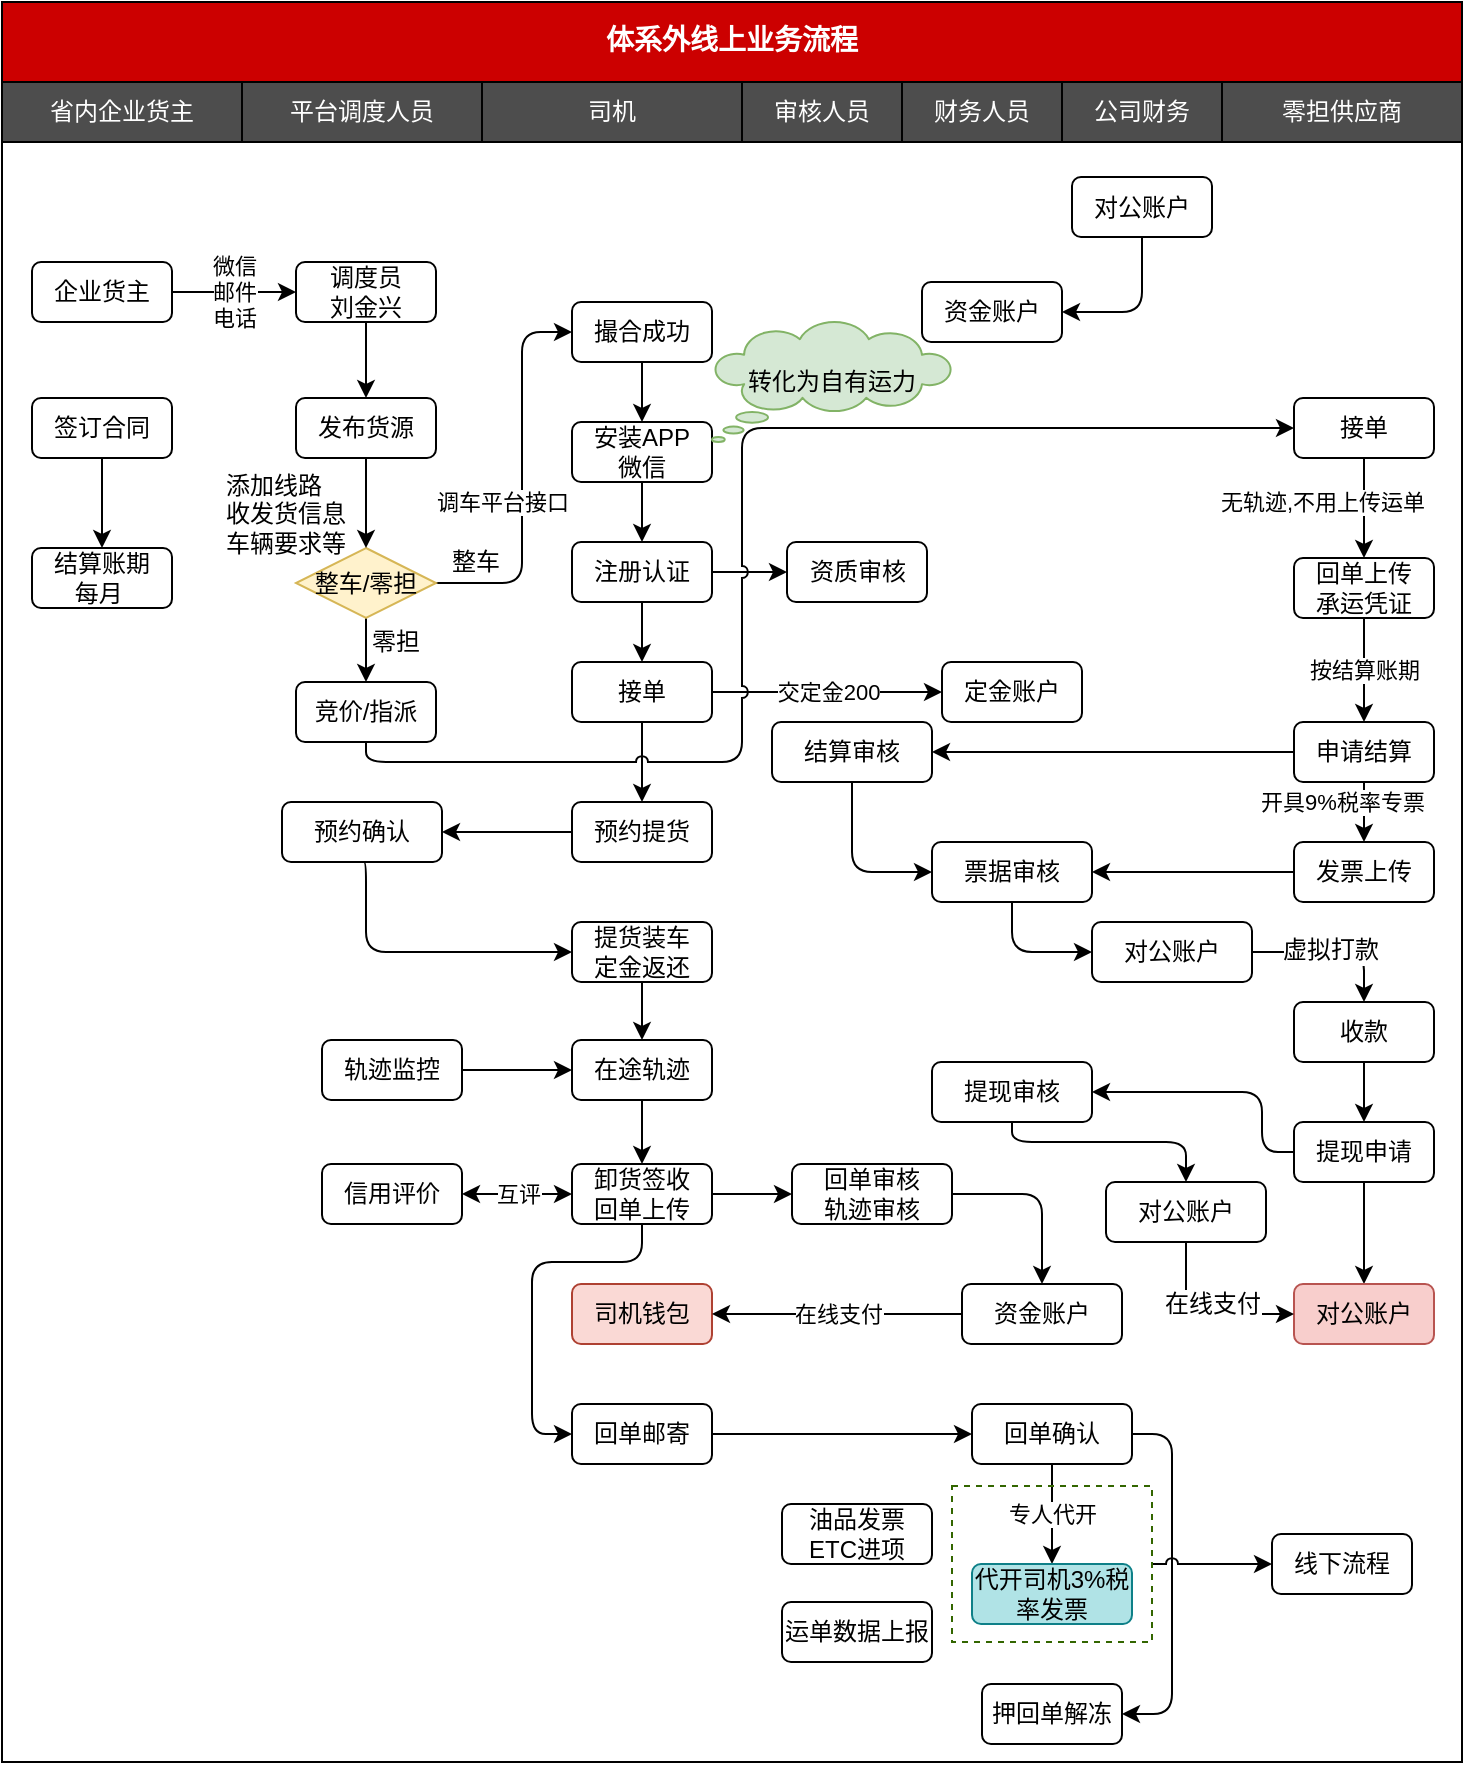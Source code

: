 <mxfile version="12.4.7" type="github">
  <diagram id="GqhF5LSO889hNfZmh-d_" name="第 1 页">
    <mxGraphModel dx="854" dy="478" grid="1" gridSize="10" guides="1" tooltips="1" connect="1" arrows="1" fold="1" page="1" pageScale="1" pageWidth="827" pageHeight="1169" math="0" shadow="0">
      <root>
        <mxCell id="0"/>
        <mxCell id="1" parent="0"/>
        <mxCell id="aDIp891v4BjhqhOBZq3--1" value="" style="rounded=0;whiteSpace=wrap;html=1;fontFamily=Courier New;fillColor=none;" parent="1" vertex="1">
          <mxGeometry x="80" y="120" width="730" height="810" as="geometry"/>
        </mxCell>
        <mxCell id="aDIp891v4BjhqhOBZq3--2" value="平台调度人员" style="rounded=0;whiteSpace=wrap;html=1;fillColor=#4D4D4D;fontColor=#FFFFFF;" parent="1" vertex="1">
          <mxGeometry x="200" y="90" width="120" height="30" as="geometry"/>
        </mxCell>
        <mxCell id="aDIp891v4BjhqhOBZq3--3" value="&lt;span style=&quot;white-space: normal&quot;&gt;司机&lt;/span&gt;" style="rounded=0;whiteSpace=wrap;html=1;fillColor=#4D4D4D;fontColor=#FFFFFF;" parent="1" vertex="1">
          <mxGeometry x="320" y="90" width="130" height="30" as="geometry"/>
        </mxCell>
        <mxCell id="aDIp891v4BjhqhOBZq3--4" value="审核人员" style="rounded=0;whiteSpace=wrap;html=1;fillColor=#4D4D4D;fontColor=#FFFFFF;" parent="1" vertex="1">
          <mxGeometry x="450" y="90" width="80" height="30" as="geometry"/>
        </mxCell>
        <mxCell id="aDIp891v4BjhqhOBZq3--5" value="体系外线上业务流程" style="rounded=0;whiteSpace=wrap;html=1;fillColor=#CC0000;fontColor=#FFFFFF;fontSize=14;fontStyle=1;fontFamily=Courier New;" parent="1" vertex="1">
          <mxGeometry x="80" y="50" width="730" height="40" as="geometry"/>
        </mxCell>
        <mxCell id="RPxg59pZoOXV4Jbev6hW-3" value="微信&lt;br&gt;邮件&lt;br&gt;电话" style="edgeStyle=orthogonalEdgeStyle;rounded=1;jumpStyle=arc;orthogonalLoop=1;jettySize=auto;html=1;entryX=0;entryY=0.5;entryDx=0;entryDy=0;startArrow=none;startFill=0;endArrow=classic;endFill=1;" parent="1" source="aDIp891v4BjhqhOBZq3--6" target="aDIp891v4BjhqhOBZq3--11" edge="1">
          <mxGeometry relative="1" as="geometry"/>
        </mxCell>
        <mxCell id="aDIp891v4BjhqhOBZq3--6" value="企业货主" style="rounded=1;whiteSpace=wrap;html=1;" parent="1" vertex="1">
          <mxGeometry x="95" y="180" width="70" height="30" as="geometry"/>
        </mxCell>
        <mxCell id="aDIp891v4BjhqhOBZq3--7" value="省内企业货主" style="rounded=0;whiteSpace=wrap;html=1;fillColor=#4D4D4D;fontColor=#FFFFFF;" parent="1" vertex="1">
          <mxGeometry x="80" y="90" width="120" height="30" as="geometry"/>
        </mxCell>
        <mxCell id="aDIp891v4BjhqhOBZq3--59" style="edgeStyle=orthogonalEdgeStyle;rounded=0;orthogonalLoop=1;jettySize=auto;html=1;entryX=0.5;entryY=0;entryDx=0;entryDy=0;" parent="1" source="aDIp891v4BjhqhOBZq3--11" target="aDIp891v4BjhqhOBZq3--58" edge="1">
          <mxGeometry relative="1" as="geometry"/>
        </mxCell>
        <mxCell id="aDIp891v4BjhqhOBZq3--11" value="调度员&lt;br&gt;刘金兴" style="rounded=1;whiteSpace=wrap;html=1;" parent="1" vertex="1">
          <mxGeometry x="227" y="180" width="70" height="30" as="geometry"/>
        </mxCell>
        <mxCell id="aDIp891v4BjhqhOBZq3--12" value="零担供应商" style="rounded=0;whiteSpace=wrap;html=1;fillColor=#4D4D4D;fontColor=#FFFFFF;" parent="1" vertex="1">
          <mxGeometry x="690" y="90" width="120" height="30" as="geometry"/>
        </mxCell>
        <mxCell id="aDIp891v4BjhqhOBZq3--14" value="按结算账期" style="edgeStyle=orthogonalEdgeStyle;rounded=1;comic=0;jumpStyle=gap;jumpSize=6;orthogonalLoop=1;jettySize=auto;html=1;shadow=0;exitX=0.5;exitY=1;exitDx=0;exitDy=0;" parent="1" source="aDIp891v4BjhqhOBZq3--98" target="aDIp891v4BjhqhOBZq3--19" edge="1">
          <mxGeometry relative="1" as="geometry">
            <mxPoint x="761" y="340" as="sourcePoint"/>
          </mxGeometry>
        </mxCell>
        <mxCell id="aDIp891v4BjhqhOBZq3--136" style="edgeStyle=orthogonalEdgeStyle;rounded=1;jumpStyle=arc;orthogonalLoop=1;jettySize=auto;html=1;entryX=1;entryY=0.5;entryDx=0;entryDy=0;exitX=0;exitY=0.5;exitDx=0;exitDy=0;" parent="1" source="aDIp891v4BjhqhOBZq3--19" target="aDIp891v4BjhqhOBZq3--25" edge="1">
          <mxGeometry relative="1" as="geometry">
            <mxPoint x="710" y="425" as="sourcePoint"/>
          </mxGeometry>
        </mxCell>
        <mxCell id="aDIp891v4BjhqhOBZq3--145" value="开具9%税率专票" style="edgeStyle=orthogonalEdgeStyle;rounded=1;jumpStyle=arc;orthogonalLoop=1;jettySize=auto;html=1;" parent="1" source="aDIp891v4BjhqhOBZq3--19" target="aDIp891v4BjhqhOBZq3--140" edge="1">
          <mxGeometry x="0.2" y="-11" relative="1" as="geometry">
            <mxPoint as="offset"/>
          </mxGeometry>
        </mxCell>
        <mxCell id="aDIp891v4BjhqhOBZq3--19" value="申请结算" style="rounded=1;whiteSpace=wrap;html=1;" parent="1" vertex="1">
          <mxGeometry x="726" y="410" width="70" height="30" as="geometry"/>
        </mxCell>
        <mxCell id="aDIp891v4BjhqhOBZq3--138" style="edgeStyle=orthogonalEdgeStyle;rounded=1;jumpStyle=arc;orthogonalLoop=1;jettySize=auto;html=1;entryX=0;entryY=0.5;entryDx=0;entryDy=0;exitX=0.5;exitY=1;exitDx=0;exitDy=0;" parent="1" source="aDIp891v4BjhqhOBZq3--25" target="aDIp891v4BjhqhOBZq3--37" edge="1">
          <mxGeometry relative="1" as="geometry"/>
        </mxCell>
        <mxCell id="aDIp891v4BjhqhOBZq3--25" value="结算审核" style="rounded=1;whiteSpace=wrap;html=1;" parent="1" vertex="1">
          <mxGeometry x="465" y="410" width="80" height="30" as="geometry"/>
        </mxCell>
        <mxCell id="RPxg59pZoOXV4Jbev6hW-2" style="edgeStyle=orthogonalEdgeStyle;rounded=1;jumpStyle=arc;orthogonalLoop=1;jettySize=auto;html=1;entryX=0.5;entryY=0;entryDx=0;entryDy=0;startArrow=none;startFill=0;endArrow=classic;endFill=1;" parent="1" source="aDIp891v4BjhqhOBZq3--26" target="RPxg59pZoOXV4Jbev6hW-1" edge="1">
          <mxGeometry relative="1" as="geometry"/>
        </mxCell>
        <mxCell id="aDIp891v4BjhqhOBZq3--26" value="签订合同" style="rounded=1;whiteSpace=wrap;html=1;" parent="1" vertex="1">
          <mxGeometry x="95" y="248" width="70" height="30" as="geometry"/>
        </mxCell>
        <mxCell id="aDIp891v4BjhqhOBZq3--69" style="edgeStyle=orthogonalEdgeStyle;rounded=1;orthogonalLoop=1;jettySize=auto;html=1;entryX=0.5;entryY=0;entryDx=0;entryDy=0;" parent="1" source="aDIp891v4BjhqhOBZq3--30" target="aDIp891v4BjhqhOBZq3--68" edge="1">
          <mxGeometry relative="1" as="geometry"/>
        </mxCell>
        <mxCell id="aDIp891v4BjhqhOBZq3--30" value="撮合成功" style="rounded=1;whiteSpace=wrap;html=1;" parent="1" vertex="1">
          <mxGeometry x="365" y="200" width="70" height="30" as="geometry"/>
        </mxCell>
        <mxCell id="aDIp891v4BjhqhOBZq3--104" style="edgeStyle=orthogonalEdgeStyle;rounded=1;orthogonalLoop=1;jettySize=auto;html=1;" parent="1" source="aDIp891v4BjhqhOBZq3--32" target="aDIp891v4BjhqhOBZq3--74" edge="1">
          <mxGeometry relative="1" as="geometry"/>
        </mxCell>
        <mxCell id="aDIp891v4BjhqhOBZq3--111" style="edgeStyle=orthogonalEdgeStyle;rounded=1;jumpStyle=arc;orthogonalLoop=1;jettySize=auto;html=1;entryX=0;entryY=0.5;entryDx=0;entryDy=0;" parent="1" source="aDIp891v4BjhqhOBZq3--32" target="aDIp891v4BjhqhOBZq3--72" edge="1">
          <mxGeometry relative="1" as="geometry"/>
        </mxCell>
        <mxCell id="aDIp891v4BjhqhOBZq3--32" value="注册认证" style="rounded=1;whiteSpace=wrap;html=1;" parent="1" vertex="1">
          <mxGeometry x="365" y="320" width="70" height="30" as="geometry"/>
        </mxCell>
        <mxCell id="aDIp891v4BjhqhOBZq3--70" style="edgeStyle=orthogonalEdgeStyle;rounded=1;orthogonalLoop=1;jettySize=auto;html=1;entryX=0;entryY=0.5;entryDx=0;entryDy=0;" parent="1" source="aDIp891v4BjhqhOBZq3--35" target="aDIp891v4BjhqhOBZq3--44" edge="1">
          <mxGeometry relative="1" as="geometry"/>
        </mxCell>
        <mxCell id="aDIp891v4BjhqhOBZq3--153" style="edgeStyle=orthogonalEdgeStyle;rounded=1;jumpStyle=arc;orthogonalLoop=1;jettySize=auto;html=1;entryX=0;entryY=0.5;entryDx=0;entryDy=0;startArrow=none;startFill=0;" parent="1" source="aDIp891v4BjhqhOBZq3--35" target="aDIp891v4BjhqhOBZq3--47" edge="1">
          <mxGeometry relative="1" as="geometry">
            <Array as="points">
              <mxPoint x="400" y="680"/>
              <mxPoint x="345" y="680"/>
              <mxPoint x="345" y="766"/>
            </Array>
          </mxGeometry>
        </mxCell>
        <mxCell id="aDIp891v4BjhqhOBZq3--35" value="卸货签收&lt;br&gt;回单上传" style="rounded=1;whiteSpace=wrap;html=1;" parent="1" vertex="1">
          <mxGeometry x="365" y="631" width="70" height="30" as="geometry"/>
        </mxCell>
        <mxCell id="RPxg59pZoOXV4Jbev6hW-13" value="" style="edgeStyle=orthogonalEdgeStyle;rounded=1;jumpStyle=arc;orthogonalLoop=1;jettySize=auto;html=1;startArrow=none;startFill=0;endArrow=classic;endFill=1;" parent="1" source="aDIp891v4BjhqhOBZq3--36" target="RPxg59pZoOXV4Jbev6hW-12" edge="1">
          <mxGeometry relative="1" as="geometry"/>
        </mxCell>
        <mxCell id="aDIp891v4BjhqhOBZq3--36" value="收款" style="rounded=1;whiteSpace=wrap;html=1;" parent="1" vertex="1">
          <mxGeometry x="726" y="550" width="70" height="30" as="geometry"/>
        </mxCell>
        <mxCell id="RPxg59pZoOXV4Jbev6hW-14" style="edgeStyle=orthogonalEdgeStyle;rounded=1;jumpStyle=arc;orthogonalLoop=1;jettySize=auto;html=1;entryX=1;entryY=0.5;entryDx=0;entryDy=0;startArrow=none;startFill=0;endArrow=classic;endFill=1;" parent="1" source="RPxg59pZoOXV4Jbev6hW-12" target="RPxg59pZoOXV4Jbev6hW-15" edge="1">
          <mxGeometry relative="1" as="geometry">
            <Array as="points">
              <mxPoint x="710" y="625"/>
              <mxPoint x="710" y="595"/>
            </Array>
          </mxGeometry>
        </mxCell>
        <mxCell id="RPxg59pZoOXV4Jbev6hW-18" value="" style="edgeStyle=orthogonalEdgeStyle;rounded=1;jumpStyle=arc;orthogonalLoop=1;jettySize=auto;html=1;startArrow=none;startFill=0;endArrow=classic;endFill=1;" parent="1" source="RPxg59pZoOXV4Jbev6hW-12" target="RPxg59pZoOXV4Jbev6hW-17" edge="1">
          <mxGeometry relative="1" as="geometry"/>
        </mxCell>
        <mxCell id="RPxg59pZoOXV4Jbev6hW-12" value="提现申请" style="rounded=1;whiteSpace=wrap;html=1;" parent="1" vertex="1">
          <mxGeometry x="726" y="610" width="70" height="30" as="geometry"/>
        </mxCell>
        <mxCell id="RPxg59pZoOXV4Jbev6hW-17" value="对公账户" style="rounded=1;whiteSpace=wrap;html=1;fillColor=#f8cecc;strokeColor=#b85450;" parent="1" vertex="1">
          <mxGeometry x="726" y="691" width="70" height="30" as="geometry"/>
        </mxCell>
        <mxCell id="aDIp891v4BjhqhOBZq3--149" style="edgeStyle=orthogonalEdgeStyle;rounded=1;jumpStyle=arc;orthogonalLoop=1;jettySize=auto;html=1;exitX=0.5;exitY=1;exitDx=0;exitDy=0;entryX=0;entryY=0.5;entryDx=0;entryDy=0;" parent="1" source="aDIp891v4BjhqhOBZq3--37" target="aDIp891v4BjhqhOBZq3--148" edge="1">
          <mxGeometry relative="1" as="geometry"/>
        </mxCell>
        <mxCell id="aDIp891v4BjhqhOBZq3--37" value="票据审核" style="rounded=1;whiteSpace=wrap;html=1;" parent="1" vertex="1">
          <mxGeometry x="545" y="470" width="80" height="30" as="geometry"/>
        </mxCell>
        <mxCell id="aDIp891v4BjhqhOBZq3--61" value="调车平台接口" style="edgeStyle=orthogonalEdgeStyle;rounded=1;orthogonalLoop=1;jettySize=auto;html=1;entryX=0;entryY=0.5;entryDx=0;entryDy=0;exitX=1;exitY=0.5;exitDx=0;exitDy=0;" parent="1" source="aDIp891v4BjhqhOBZq3--38" target="aDIp891v4BjhqhOBZq3--30" edge="1">
          <mxGeometry x="-0.134" y="10" relative="1" as="geometry">
            <mxPoint x="365" y="153" as="targetPoint"/>
            <Array as="points">
              <mxPoint x="297" y="340"/>
              <mxPoint x="340" y="340"/>
              <mxPoint x="340" y="215"/>
            </Array>
            <mxPoint as="offset"/>
          </mxGeometry>
        </mxCell>
        <mxCell id="aDIp891v4BjhqhOBZq3--121" style="edgeStyle=orthogonalEdgeStyle;rounded=1;jumpStyle=arc;orthogonalLoop=1;jettySize=auto;html=1;entryX=0.5;entryY=0;entryDx=0;entryDy=0;" parent="1" source="aDIp891v4BjhqhOBZq3--38" target="aDIp891v4BjhqhOBZq3--120" edge="1">
          <mxGeometry relative="1" as="geometry"/>
        </mxCell>
        <mxCell id="aDIp891v4BjhqhOBZq3--38" value="整车/零担" style="rhombus;whiteSpace=wrap;html=1;strokeColor=#d6b656;fillColor=#fff2cc;" parent="1" vertex="1">
          <mxGeometry x="227" y="323" width="70" height="35" as="geometry"/>
        </mxCell>
        <mxCell id="aDIp891v4BjhqhOBZq3--115" style="edgeStyle=orthogonalEdgeStyle;rounded=1;jumpStyle=arc;orthogonalLoop=1;jettySize=auto;html=1;entryX=0.5;entryY=0;entryDx=0;entryDy=0;" parent="1" source="aDIp891v4BjhqhOBZq3--44" target="aDIp891v4BjhqhOBZq3--88" edge="1">
          <mxGeometry relative="1" as="geometry"/>
        </mxCell>
        <mxCell id="aDIp891v4BjhqhOBZq3--44" value="回单审核&lt;br&gt;轨迹审核" style="rounded=1;whiteSpace=wrap;html=1;" parent="1" vertex="1">
          <mxGeometry x="475" y="631" width="80" height="30" as="geometry"/>
        </mxCell>
        <mxCell id="aDIp891v4BjhqhOBZq3--45" value="司机钱包" style="rounded=1;whiteSpace=wrap;html=1;fillColor=#fad9d5;strokeColor=#ae4132;" parent="1" vertex="1">
          <mxGeometry x="365" y="691" width="70" height="30" as="geometry"/>
        </mxCell>
        <mxCell id="aDIp891v4BjhqhOBZq3--92" style="edgeStyle=orthogonalEdgeStyle;rounded=1;orthogonalLoop=1;jettySize=auto;html=1;entryX=0;entryY=0.5;entryDx=0;entryDy=0;" parent="1" source="aDIp891v4BjhqhOBZq3--47" target="aDIp891v4BjhqhOBZq3--53" edge="1">
          <mxGeometry relative="1" as="geometry"/>
        </mxCell>
        <mxCell id="aDIp891v4BjhqhOBZq3--47" value="回单邮寄" style="rounded=1;whiteSpace=wrap;html=1;" parent="1" vertex="1">
          <mxGeometry x="365" y="751" width="70" height="30" as="geometry"/>
        </mxCell>
        <mxCell id="aDIp891v4BjhqhOBZq3--52" value="专人代开" style="edgeStyle=orthogonalEdgeStyle;rounded=1;comic=0;jumpStyle=gap;jumpSize=6;orthogonalLoop=1;jettySize=auto;html=1;shadow=0;startArrow=none;startFill=0;strokeColor=#000000;" parent="1" source="aDIp891v4BjhqhOBZq3--53" target="aDIp891v4BjhqhOBZq3--54" edge="1">
          <mxGeometry relative="1" as="geometry"/>
        </mxCell>
        <mxCell id="aDIp891v4BjhqhOBZq3--94" style="edgeStyle=orthogonalEdgeStyle;rounded=1;orthogonalLoop=1;jettySize=auto;html=1;entryX=1;entryY=0.5;entryDx=0;entryDy=0;" parent="1" source="aDIp891v4BjhqhOBZq3--53" target="aDIp891v4BjhqhOBZq3--93" edge="1">
          <mxGeometry relative="1" as="geometry">
            <Array as="points">
              <mxPoint x="665" y="766"/>
              <mxPoint x="665" y="906"/>
            </Array>
          </mxGeometry>
        </mxCell>
        <mxCell id="aDIp891v4BjhqhOBZq3--53" value="回单确认" style="rounded=1;whiteSpace=wrap;html=1;" parent="1" vertex="1">
          <mxGeometry x="565" y="751" width="80" height="30" as="geometry"/>
        </mxCell>
        <mxCell id="aDIp891v4BjhqhOBZq3--54" value="代开司机3%税率发票" style="rounded=1;whiteSpace=wrap;html=1;fillColor=#b0e3e6;strokeColor=#0e8088;" parent="1" vertex="1">
          <mxGeometry x="565" y="831" width="80" height="30" as="geometry"/>
        </mxCell>
        <mxCell id="aDIp891v4BjhqhOBZq3--60" style="edgeStyle=orthogonalEdgeStyle;rounded=0;orthogonalLoop=1;jettySize=auto;html=1;entryX=0.5;entryY=0;entryDx=0;entryDy=0;" parent="1" source="aDIp891v4BjhqhOBZq3--58" target="aDIp891v4BjhqhOBZq3--38" edge="1">
          <mxGeometry relative="1" as="geometry"/>
        </mxCell>
        <mxCell id="aDIp891v4BjhqhOBZq3--58" value="发布货源" style="rounded=1;whiteSpace=wrap;html=1;" parent="1" vertex="1">
          <mxGeometry x="227" y="248" width="70" height="30" as="geometry"/>
        </mxCell>
        <mxCell id="aDIp891v4BjhqhOBZq3--63" value="整车" style="text;html=1;strokeColor=none;fillColor=none;align=center;verticalAlign=middle;whiteSpace=wrap;rounded=0;" parent="1" vertex="1">
          <mxGeometry x="297" y="320" width="40" height="20" as="geometry"/>
        </mxCell>
        <mxCell id="aDIp891v4BjhqhOBZq3--71" style="edgeStyle=orthogonalEdgeStyle;rounded=1;orthogonalLoop=1;jettySize=auto;html=1;entryX=0.5;entryY=0;entryDx=0;entryDy=0;" parent="1" source="aDIp891v4BjhqhOBZq3--68" target="aDIp891v4BjhqhOBZq3--32" edge="1">
          <mxGeometry relative="1" as="geometry"/>
        </mxCell>
        <mxCell id="aDIp891v4BjhqhOBZq3--68" value="安装APP&lt;br&gt;微信" style="rounded=1;whiteSpace=wrap;html=1;" parent="1" vertex="1">
          <mxGeometry x="365" y="260" width="70" height="30" as="geometry"/>
        </mxCell>
        <mxCell id="aDIp891v4BjhqhOBZq3--72" value="资质审核" style="rounded=1;whiteSpace=wrap;html=1;" parent="1" vertex="1">
          <mxGeometry x="472.5" y="320" width="70" height="30" as="geometry"/>
        </mxCell>
        <mxCell id="aDIp891v4BjhqhOBZq3--77" value="" style="edgeStyle=orthogonalEdgeStyle;rounded=1;orthogonalLoop=1;jettySize=auto;html=1;" parent="1" source="aDIp891v4BjhqhOBZq3--74" target="aDIp891v4BjhqhOBZq3--76" edge="1">
          <mxGeometry relative="1" as="geometry"/>
        </mxCell>
        <mxCell id="aDIp891v4BjhqhOBZq3--81" value="交定金200" style="edgeStyle=orthogonalEdgeStyle;rounded=1;orthogonalLoop=1;jettySize=auto;html=1;entryX=0;entryY=0.5;entryDx=0;entryDy=0;" parent="1" source="aDIp891v4BjhqhOBZq3--74" target="aDIp891v4BjhqhOBZq3--80" edge="1">
          <mxGeometry relative="1" as="geometry"/>
        </mxCell>
        <mxCell id="aDIp891v4BjhqhOBZq3--74" value="接单" style="rounded=1;whiteSpace=wrap;html=1;" parent="1" vertex="1">
          <mxGeometry x="365" y="380" width="70" height="30" as="geometry"/>
        </mxCell>
        <mxCell id="aDIp891v4BjhqhOBZq3--79" style="edgeStyle=orthogonalEdgeStyle;rounded=1;orthogonalLoop=1;jettySize=auto;html=1;entryX=1;entryY=0.5;entryDx=0;entryDy=0;" parent="1" source="aDIp891v4BjhqhOBZq3--76" target="aDIp891v4BjhqhOBZq3--78" edge="1">
          <mxGeometry relative="1" as="geometry"/>
        </mxCell>
        <mxCell id="aDIp891v4BjhqhOBZq3--76" value="预约提货" style="rounded=1;whiteSpace=wrap;html=1;" parent="1" vertex="1">
          <mxGeometry x="365" y="450" width="70" height="30" as="geometry"/>
        </mxCell>
        <mxCell id="Va3li716RutP_-qDnmS4-15" style="edgeStyle=orthogonalEdgeStyle;rounded=1;jumpStyle=arc;orthogonalLoop=1;jettySize=auto;html=1;entryX=0;entryY=0.5;entryDx=0;entryDy=0;exitX=0.5;exitY=1;exitDx=0;exitDy=0;" edge="1" parent="1" source="aDIp891v4BjhqhOBZq3--78" target="aDIp891v4BjhqhOBZq3--82">
          <mxGeometry relative="1" as="geometry">
            <Array as="points">
              <mxPoint x="262" y="480"/>
              <mxPoint x="262" y="525"/>
            </Array>
          </mxGeometry>
        </mxCell>
        <mxCell id="aDIp891v4BjhqhOBZq3--78" value="预约确认" style="rounded=1;whiteSpace=wrap;html=1;" parent="1" vertex="1">
          <mxGeometry x="220" y="450" width="80" height="30" as="geometry"/>
        </mxCell>
        <mxCell id="aDIp891v4BjhqhOBZq3--80" value="定金账户" style="rounded=1;whiteSpace=wrap;html=1;" parent="1" vertex="1">
          <mxGeometry x="550" y="380" width="70" height="30" as="geometry"/>
        </mxCell>
        <mxCell id="aDIp891v4BjhqhOBZq3--85" style="edgeStyle=orthogonalEdgeStyle;rounded=1;orthogonalLoop=1;jettySize=auto;html=1;" parent="1" source="aDIp891v4BjhqhOBZq3--82" target="aDIp891v4BjhqhOBZq3--84" edge="1">
          <mxGeometry relative="1" as="geometry"/>
        </mxCell>
        <mxCell id="aDIp891v4BjhqhOBZq3--82" value="提货装车&lt;br&gt;定金返还" style="rounded=1;whiteSpace=wrap;html=1;" parent="1" vertex="1">
          <mxGeometry x="365" y="510" width="70" height="30" as="geometry"/>
        </mxCell>
        <mxCell id="aDIp891v4BjhqhOBZq3--87" style="edgeStyle=orthogonalEdgeStyle;rounded=1;orthogonalLoop=1;jettySize=auto;html=1;entryX=0.5;entryY=0;entryDx=0;entryDy=0;" parent="1" source="aDIp891v4BjhqhOBZq3--84" target="aDIp891v4BjhqhOBZq3--35" edge="1">
          <mxGeometry relative="1" as="geometry"/>
        </mxCell>
        <mxCell id="aDIp891v4BjhqhOBZq3--84" value="在途轨迹" style="rounded=1;whiteSpace=wrap;html=1;" parent="1" vertex="1">
          <mxGeometry x="365" y="569" width="70" height="30" as="geometry"/>
        </mxCell>
        <mxCell id="aDIp891v4BjhqhOBZq3--86" value="资金账户" style="rounded=1;whiteSpace=wrap;html=1;" parent="1" vertex="1">
          <mxGeometry x="540" y="190" width="70" height="30" as="geometry"/>
        </mxCell>
        <mxCell id="aDIp891v4BjhqhOBZq3--90" value="在线支付" style="edgeStyle=orthogonalEdgeStyle;rounded=1;orthogonalLoop=1;jettySize=auto;html=1;" parent="1" source="aDIp891v4BjhqhOBZq3--88" target="aDIp891v4BjhqhOBZq3--45" edge="1">
          <mxGeometry relative="1" as="geometry"/>
        </mxCell>
        <mxCell id="aDIp891v4BjhqhOBZq3--88" value="资金账户" style="rounded=1;whiteSpace=wrap;html=1;" parent="1" vertex="1">
          <mxGeometry x="560" y="691" width="80" height="30" as="geometry"/>
        </mxCell>
        <mxCell id="aDIp891v4BjhqhOBZq3--93" value="押回单解冻" style="rounded=1;whiteSpace=wrap;html=1;" parent="1" vertex="1">
          <mxGeometry x="570" y="891" width="70" height="30" as="geometry"/>
        </mxCell>
        <mxCell id="aDIp891v4BjhqhOBZq3--97" value="添加线路&lt;br&gt;收发货信息&lt;br&gt;车辆要求等" style="text;html=1;" parent="1" vertex="1">
          <mxGeometry x="190" y="278" width="60" height="30" as="geometry"/>
        </mxCell>
        <mxCell id="aDIp891v4BjhqhOBZq3--98" value="回单上传&lt;br&gt;承运凭证" style="rounded=1;whiteSpace=wrap;html=1;" parent="1" vertex="1">
          <mxGeometry x="726" y="328" width="70" height="30" as="geometry"/>
        </mxCell>
        <mxCell id="aDIp891v4BjhqhOBZq3--99" value="无轨迹,不用上传运单" style="edgeStyle=orthogonalEdgeStyle;rounded=1;orthogonalLoop=1;jettySize=auto;html=1;entryX=0.5;entryY=0;entryDx=0;entryDy=0;" parent="1" source="aDIp891v4BjhqhOBZq3--100" target="aDIp891v4BjhqhOBZq3--98" edge="1">
          <mxGeometry x="-0.12" y="-21" relative="1" as="geometry">
            <mxPoint as="offset"/>
          </mxGeometry>
        </mxCell>
        <mxCell id="aDIp891v4BjhqhOBZq3--100" value="接单" style="rounded=1;whiteSpace=wrap;html=1;" parent="1" vertex="1">
          <mxGeometry x="726" y="248" width="70" height="30" as="geometry"/>
        </mxCell>
        <mxCell id="aDIp891v4BjhqhOBZq3--108" value="零担" style="text;html=1;strokeColor=none;fillColor=none;align=center;verticalAlign=middle;whiteSpace=wrap;rounded=0;" parent="1" vertex="1">
          <mxGeometry x="257" y="360" width="40" height="20" as="geometry"/>
        </mxCell>
        <mxCell id="aDIp891v4BjhqhOBZq3--112" value="财务人员" style="rounded=0;whiteSpace=wrap;html=1;fillColor=#4D4D4D;fontColor=#FFFFFF;" parent="1" vertex="1">
          <mxGeometry x="530" y="90" width="80" height="30" as="geometry"/>
        </mxCell>
        <mxCell id="aDIp891v4BjhqhOBZq3--154" style="edgeStyle=orthogonalEdgeStyle;rounded=1;jumpStyle=arc;orthogonalLoop=1;jettySize=auto;html=1;entryX=0;entryY=0.5;entryDx=0;entryDy=0;startArrow=none;startFill=0;exitX=0.5;exitY=1;exitDx=0;exitDy=0;" parent="1" source="aDIp891v4BjhqhOBZq3--120" target="aDIp891v4BjhqhOBZq3--100" edge="1">
          <mxGeometry relative="1" as="geometry">
            <Array as="points">
              <mxPoint x="262" y="430"/>
              <mxPoint x="450" y="430"/>
              <mxPoint x="450" y="263"/>
            </Array>
          </mxGeometry>
        </mxCell>
        <mxCell id="aDIp891v4BjhqhOBZq3--120" value="竞价/指派" style="rounded=1;whiteSpace=wrap;html=1;" parent="1" vertex="1">
          <mxGeometry x="227" y="390" width="70" height="30" as="geometry"/>
        </mxCell>
        <mxCell id="aDIp891v4BjhqhOBZq3--133" style="edgeStyle=orthogonalEdgeStyle;rounded=1;jumpStyle=arc;orthogonalLoop=1;jettySize=auto;html=1;entryX=0;entryY=0.5;entryDx=0;entryDy=0;" parent="1" source="aDIp891v4BjhqhOBZq3--130" target="aDIp891v4BjhqhOBZq3--84" edge="1">
          <mxGeometry relative="1" as="geometry"/>
        </mxCell>
        <mxCell id="aDIp891v4BjhqhOBZq3--130" value="轨迹监控" style="rounded=1;whiteSpace=wrap;html=1;" parent="1" vertex="1">
          <mxGeometry x="240" y="569" width="70" height="30" as="geometry"/>
        </mxCell>
        <mxCell id="aDIp891v4BjhqhOBZq3--146" style="edgeStyle=orthogonalEdgeStyle;rounded=1;jumpStyle=arc;orthogonalLoop=1;jettySize=auto;html=1;entryX=1;entryY=0.5;entryDx=0;entryDy=0;" parent="1" source="aDIp891v4BjhqhOBZq3--140" target="aDIp891v4BjhqhOBZq3--37" edge="1">
          <mxGeometry relative="1" as="geometry">
            <mxPoint x="675" y="485" as="sourcePoint"/>
          </mxGeometry>
        </mxCell>
        <mxCell id="aDIp891v4BjhqhOBZq3--140" value="发票上传" style="rounded=1;whiteSpace=wrap;html=1;" parent="1" vertex="1">
          <mxGeometry x="726" y="470" width="70" height="30" as="geometry"/>
        </mxCell>
        <mxCell id="aDIp891v4BjhqhOBZq3--150" style="edgeStyle=orthogonalEdgeStyle;rounded=1;jumpStyle=arc;orthogonalLoop=1;jettySize=auto;html=1;exitX=1;exitY=0.5;exitDx=0;exitDy=0;" parent="1" source="aDIp891v4BjhqhOBZq3--148" target="aDIp891v4BjhqhOBZq3--36" edge="1">
          <mxGeometry relative="1" as="geometry">
            <mxPoint x="726" y="525" as="sourcePoint"/>
          </mxGeometry>
        </mxCell>
        <mxCell id="RPxg59pZoOXV4Jbev6hW-11" value="虚拟打款" style="text;html=1;align=center;verticalAlign=middle;resizable=0;points=[];labelBackgroundColor=#ffffff;" parent="aDIp891v4BjhqhOBZq3--150" vertex="1" connectable="0">
          <mxGeometry x="-0.051" y="1" relative="1" as="geometry">
            <mxPoint as="offset"/>
          </mxGeometry>
        </mxCell>
        <mxCell id="aDIp891v4BjhqhOBZq3--148" value="对公账户" style="rounded=1;whiteSpace=wrap;html=1;" parent="1" vertex="1">
          <mxGeometry x="625" y="510" width="80" height="30" as="geometry"/>
        </mxCell>
        <mxCell id="aDIp891v4BjhqhOBZq3--152" value="互评" style="edgeStyle=orthogonalEdgeStyle;rounded=1;jumpStyle=arc;orthogonalLoop=1;jettySize=auto;html=1;entryX=0;entryY=0.5;entryDx=0;entryDy=0;startArrow=classic;startFill=1;" parent="1" source="aDIp891v4BjhqhOBZq3--151" target="aDIp891v4BjhqhOBZq3--35" edge="1">
          <mxGeometry relative="1" as="geometry"/>
        </mxCell>
        <mxCell id="aDIp891v4BjhqhOBZq3--151" value="信用评价" style="rounded=1;whiteSpace=wrap;html=1;" parent="1" vertex="1">
          <mxGeometry x="240" y="631" width="70" height="30" as="geometry"/>
        </mxCell>
        <mxCell id="aDIp891v4BjhqhOBZq3--159" value="转化为自有运力" style="whiteSpace=wrap;html=1;shape=mxgraph.basic.cloud_callout;fillColor=#d5e8d4;strokeColor=#82b366;" parent="1" vertex="1">
          <mxGeometry x="435" y="210" width="120" height="60" as="geometry"/>
        </mxCell>
        <mxCell id="aDIp891v4BjhqhOBZq3--160" value="油品发票&lt;br&gt;ETC进项" style="rounded=1;whiteSpace=wrap;html=1;" parent="1" vertex="1">
          <mxGeometry x="470" y="801" width="75" height="30" as="geometry"/>
        </mxCell>
        <mxCell id="aDIp891v4BjhqhOBZq3--161" value="运单数据上报" style="rounded=1;whiteSpace=wrap;html=1;" parent="1" vertex="1">
          <mxGeometry x="470" y="850" width="75" height="30" as="geometry"/>
        </mxCell>
        <mxCell id="RPxg59pZoOXV4Jbev6hW-1" value="结算账期&lt;br&gt;每月&amp;nbsp;" style="rounded=1;whiteSpace=wrap;html=1;" parent="1" vertex="1">
          <mxGeometry x="95" y="323" width="70" height="30" as="geometry"/>
        </mxCell>
        <mxCell id="RPxg59pZoOXV4Jbev6hW-6" value="公司财务" style="rounded=0;whiteSpace=wrap;html=1;fillColor=#4D4D4D;fontColor=#FFFFFF;" parent="1" vertex="1">
          <mxGeometry x="610" y="90" width="80" height="30" as="geometry"/>
        </mxCell>
        <mxCell id="RPxg59pZoOXV4Jbev6hW-10" style="edgeStyle=orthogonalEdgeStyle;rounded=1;jumpStyle=arc;orthogonalLoop=1;jettySize=auto;html=1;entryX=1;entryY=0.5;entryDx=0;entryDy=0;startArrow=none;startFill=0;endArrow=classic;endFill=1;exitX=0.5;exitY=1;exitDx=0;exitDy=0;" parent="1" source="RPxg59pZoOXV4Jbev6hW-7" target="aDIp891v4BjhqhOBZq3--86" edge="1">
          <mxGeometry relative="1" as="geometry"/>
        </mxCell>
        <mxCell id="RPxg59pZoOXV4Jbev6hW-7" value="对公账户" style="rounded=1;whiteSpace=wrap;html=1;" parent="1" vertex="1">
          <mxGeometry x="615" y="137.5" width="70" height="30" as="geometry"/>
        </mxCell>
        <mxCell id="RPxg59pZoOXV4Jbev6hW-20" style="edgeStyle=orthogonalEdgeStyle;rounded=1;jumpStyle=arc;orthogonalLoop=1;jettySize=auto;html=1;startArrow=none;startFill=0;endArrow=classic;endFill=1;exitX=0.5;exitY=1;exitDx=0;exitDy=0;" parent="1" source="RPxg59pZoOXV4Jbev6hW-15" target="RPxg59pZoOXV4Jbev6hW-19" edge="1">
          <mxGeometry relative="1" as="geometry">
            <Array as="points">
              <mxPoint x="585" y="620"/>
              <mxPoint x="672" y="620"/>
            </Array>
          </mxGeometry>
        </mxCell>
        <mxCell id="RPxg59pZoOXV4Jbev6hW-15" value="提现审核" style="rounded=1;whiteSpace=wrap;html=1;" parent="1" vertex="1">
          <mxGeometry x="545" y="580" width="80" height="30" as="geometry"/>
        </mxCell>
        <mxCell id="RPxg59pZoOXV4Jbev6hW-21" style="edgeStyle=orthogonalEdgeStyle;rounded=1;jumpStyle=arc;orthogonalLoop=1;jettySize=auto;html=1;entryX=0;entryY=0.5;entryDx=0;entryDy=0;startArrow=none;startFill=0;endArrow=classic;endFill=1;exitX=0.5;exitY=1;exitDx=0;exitDy=0;" parent="1" source="RPxg59pZoOXV4Jbev6hW-19" target="RPxg59pZoOXV4Jbev6hW-17" edge="1">
          <mxGeometry relative="1" as="geometry"/>
        </mxCell>
        <mxCell id="RPxg59pZoOXV4Jbev6hW-22" value="在线支付" style="text;html=1;align=center;verticalAlign=middle;resizable=0;points=[];labelBackgroundColor=#ffffff;" parent="RPxg59pZoOXV4Jbev6hW-21" vertex="1" connectable="0">
          <mxGeometry x="-0.306" y="13" relative="1" as="geometry">
            <mxPoint as="offset"/>
          </mxGeometry>
        </mxCell>
        <mxCell id="RPxg59pZoOXV4Jbev6hW-19" value="对公账户" style="rounded=1;whiteSpace=wrap;html=1;" parent="1" vertex="1">
          <mxGeometry x="632" y="640" width="80" height="30" as="geometry"/>
        </mxCell>
        <mxCell id="Va3li716RutP_-qDnmS4-14" style="edgeStyle=orthogonalEdgeStyle;rounded=0;orthogonalLoop=1;jettySize=auto;html=1;entryX=0;entryY=0.5;entryDx=0;entryDy=0;jumpStyle=arc;" edge="1" parent="1" source="Va3li716RutP_-qDnmS4-1" target="Va3li716RutP_-qDnmS4-12">
          <mxGeometry relative="1" as="geometry"/>
        </mxCell>
        <mxCell id="Va3li716RutP_-qDnmS4-1" value="" style="rounded=0;whiteSpace=wrap;html=1;fillColor=none;dashed=1;strokeColor=#336600;" vertex="1" parent="1">
          <mxGeometry x="555" y="792" width="100" height="78" as="geometry"/>
        </mxCell>
        <mxCell id="Va3li716RutP_-qDnmS4-12" value="线下流程" style="rounded=1;whiteSpace=wrap;html=1;" vertex="1" parent="1">
          <mxGeometry x="715" y="816" width="70" height="30" as="geometry"/>
        </mxCell>
        <mxCell id="Va3li716RutP_-qDnmS4-20" style="edgeStyle=orthogonalEdgeStyle;rounded=1;jumpStyle=arc;orthogonalLoop=1;jettySize=auto;html=1;exitX=0.5;exitY=1;exitDx=0;exitDy=0;" edge="1" parent="1" source="aDIp891v4BjhqhOBZq3--97" target="aDIp891v4BjhqhOBZq3--97">
          <mxGeometry relative="1" as="geometry"/>
        </mxCell>
      </root>
    </mxGraphModel>
  </diagram>
</mxfile>
